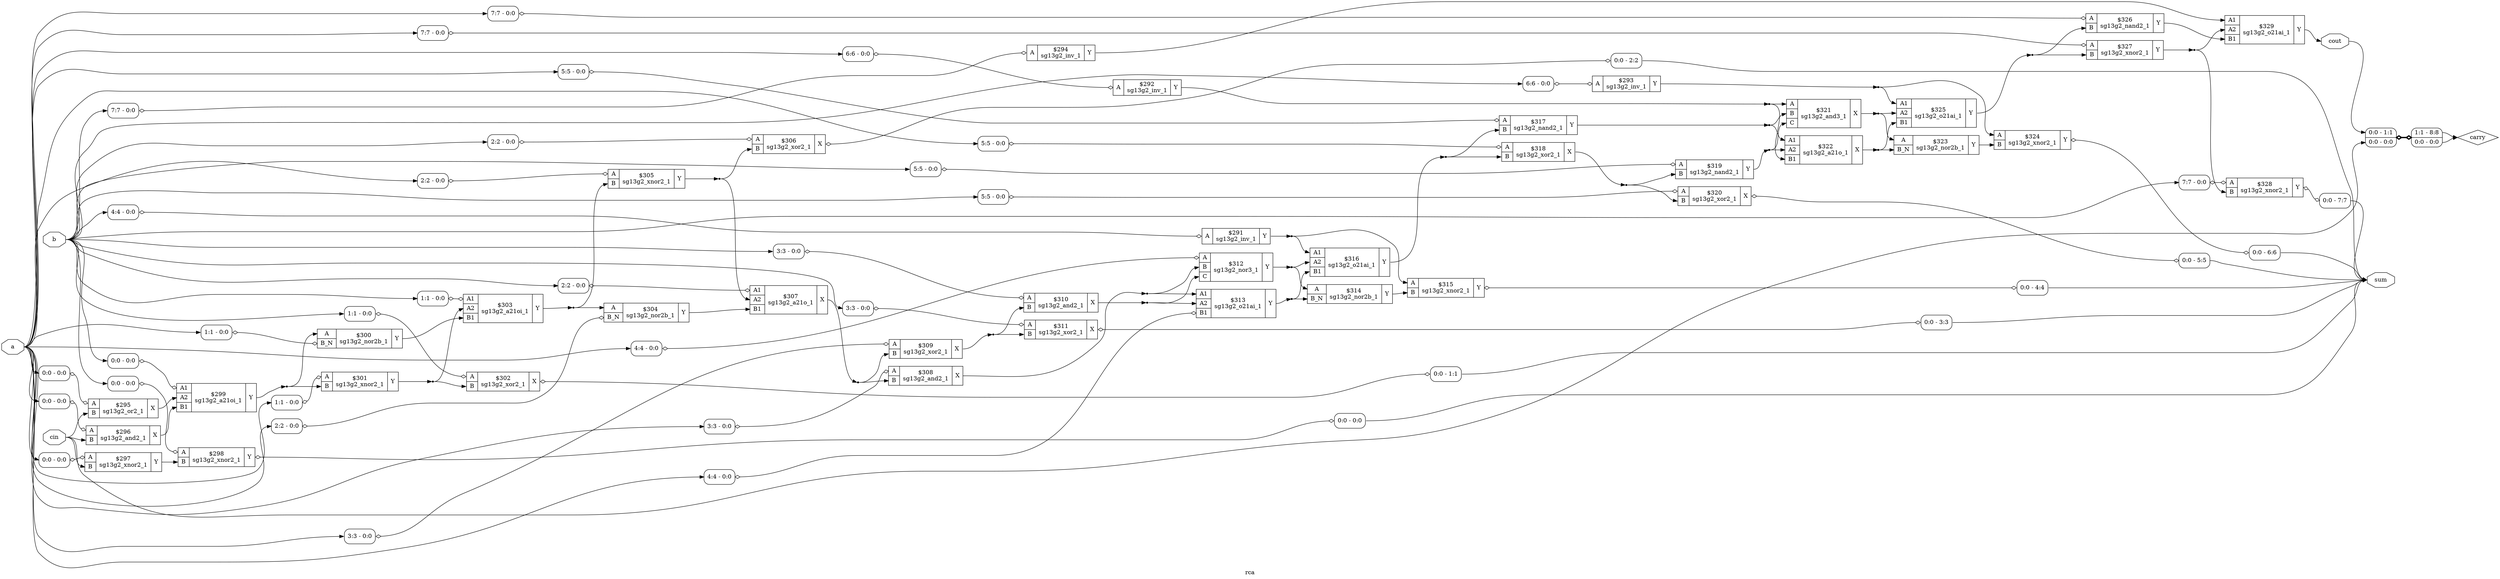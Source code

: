digraph "rca" {
label="rca";
rankdir="LR";
remincross=true;
n31 [ shape=octagon, label="a", color="black", fontcolor="black"];
n32 [ shape=octagon, label="b", color="black", fontcolor="black"];
n33 [ shape=diamond, label="carry", color="black", fontcolor="black"];
n34 [ shape=octagon, label="cin", color="black", fontcolor="black"];
n35 [ shape=octagon, label="cout", color="black", fontcolor="black"];
n36 [ shape=octagon, label="sum", color="black", fontcolor="black"];
c39 [ shape=record, label="{{<p37> A}|$291\nsg13g2_inv_1|{<p38> Y}}",  ];
x0 [ shape=record, style=rounded, label="<s0> 4:4 - 0:0 ", color="black", fontcolor="black" ];
x0:e -> c39:p37:w [arrowhead=odiamond, arrowtail=odiamond, dir=both, color="black", fontcolor="black", label=""];
c40 [ shape=record, label="{{<p37> A}|$292\nsg13g2_inv_1|{<p38> Y}}",  ];
x1 [ shape=record, style=rounded, label="<s0> 6:6 - 0:0 ", color="black", fontcolor="black" ];
x1:e -> c40:p37:w [arrowhead=odiamond, arrowtail=odiamond, dir=both, color="black", fontcolor="black", label=""];
c41 [ shape=record, label="{{<p37> A}|$293\nsg13g2_inv_1|{<p38> Y}}",  ];
x2 [ shape=record, style=rounded, label="<s0> 6:6 - 0:0 ", color="black", fontcolor="black" ];
x2:e -> c41:p37:w [arrowhead=odiamond, arrowtail=odiamond, dir=both, color="black", fontcolor="black", label=""];
c42 [ shape=record, label="{{<p37> A}|$294\nsg13g2_inv_1|{<p38> Y}}",  ];
x3 [ shape=record, style=rounded, label="<s0> 7:7 - 0:0 ", color="black", fontcolor="black" ];
x3:e -> c42:p37:w [arrowhead=odiamond, arrowtail=odiamond, dir=both, color="black", fontcolor="black", label=""];
c45 [ shape=record, label="{{<p37> A|<p43> B}|$295\nsg13g2_or2_1|{<p44> X}}",  ];
x4 [ shape=record, style=rounded, label="<s0> 0:0 - 0:0 ", color="black", fontcolor="black" ];
x4:e -> c45:p37:w [arrowhead=odiamond, arrowtail=odiamond, dir=both, color="black", fontcolor="black", label=""];
c46 [ shape=record, label="{{<p37> A|<p43> B}|$296\nsg13g2_and2_1|{<p44> X}}",  ];
x5 [ shape=record, style=rounded, label="<s0> 0:0 - 0:0 ", color="black", fontcolor="black" ];
x5:e -> c46:p37:w [arrowhead=odiamond, arrowtail=odiamond, dir=both, color="black", fontcolor="black", label=""];
c47 [ shape=record, label="{{<p37> A|<p43> B}|$297\nsg13g2_xnor2_1|{<p38> Y}}",  ];
x6 [ shape=record, style=rounded, label="<s0> 0:0 - 0:0 ", color="black", fontcolor="black" ];
x6:e -> c47:p37:w [arrowhead=odiamond, arrowtail=odiamond, dir=both, color="black", fontcolor="black", label=""];
c48 [ shape=record, label="{{<p37> A|<p43> B}|$298\nsg13g2_xnor2_1|{<p38> Y}}",  ];
x7 [ shape=record, style=rounded, label="<s0> 0:0 - 0:0 ", color="black", fontcolor="black" ];
x7:e -> c48:p37:w [arrowhead=odiamond, arrowtail=odiamond, dir=both, color="black", fontcolor="black", label=""];
x8 [ shape=record, style=rounded, label="<s0> 0:0 - 0:0 ", color="black", fontcolor="black" ];
c48:p38:e -> x8:w [arrowhead=odiamond, arrowtail=odiamond, dir=both, color="black", fontcolor="black", label=""];
c52 [ shape=record, label="{{<p49> A1|<p50> A2|<p51> B1}|$299\nsg13g2_a21oi_1|{<p38> Y}}",  ];
x9 [ shape=record, style=rounded, label="<s0> 0:0 - 0:0 ", color="black", fontcolor="black" ];
x9:e -> c52:p49:w [arrowhead=odiamond, arrowtail=odiamond, dir=both, color="black", fontcolor="black", label=""];
c54 [ shape=record, label="{{<p37> A|<p53> B_N}|$300\nsg13g2_nor2b_1|{<p38> Y}}",  ];
x10 [ shape=record, style=rounded, label="<s0> 1:1 - 0:0 ", color="black", fontcolor="black" ];
x10:e -> c54:p53:w [arrowhead=odiamond, arrowtail=odiamond, dir=both, color="black", fontcolor="black", label=""];
c55 [ shape=record, label="{{<p37> A|<p43> B}|$301\nsg13g2_xnor2_1|{<p38> Y}}",  ];
x11 [ shape=record, style=rounded, label="<s0> 1:1 - 0:0 ", color="black", fontcolor="black" ];
x11:e -> c55:p37:w [arrowhead=odiamond, arrowtail=odiamond, dir=both, color="black", fontcolor="black", label=""];
c56 [ shape=record, label="{{<p37> A|<p43> B}|$302\nsg13g2_xor2_1|{<p44> X}}",  ];
x12 [ shape=record, style=rounded, label="<s0> 1:1 - 0:0 ", color="black", fontcolor="black" ];
x12:e -> c56:p37:w [arrowhead=odiamond, arrowtail=odiamond, dir=both, color="black", fontcolor="black", label=""];
x13 [ shape=record, style=rounded, label="<s0> 0:0 - 1:1 ", color="black", fontcolor="black" ];
c56:p44:e -> x13:w [arrowhead=odiamond, arrowtail=odiamond, dir=both, color="black", fontcolor="black", label=""];
c57 [ shape=record, label="{{<p49> A1|<p50> A2|<p51> B1}|$303\nsg13g2_a21oi_1|{<p38> Y}}",  ];
x14 [ shape=record, style=rounded, label="<s0> 1:1 - 0:0 ", color="black", fontcolor="black" ];
x14:e -> c57:p49:w [arrowhead=odiamond, arrowtail=odiamond, dir=both, color="black", fontcolor="black", label=""];
c58 [ shape=record, label="{{<p37> A|<p53> B_N}|$304\nsg13g2_nor2b_1|{<p38> Y}}",  ];
x15 [ shape=record, style=rounded, label="<s0> 2:2 - 0:0 ", color="black", fontcolor="black" ];
x15:e -> c58:p53:w [arrowhead=odiamond, arrowtail=odiamond, dir=both, color="black", fontcolor="black", label=""];
c59 [ shape=record, label="{{<p37> A|<p43> B}|$305\nsg13g2_xnor2_1|{<p38> Y}}",  ];
x16 [ shape=record, style=rounded, label="<s0> 2:2 - 0:0 ", color="black", fontcolor="black" ];
x16:e -> c59:p37:w [arrowhead=odiamond, arrowtail=odiamond, dir=both, color="black", fontcolor="black", label=""];
c60 [ shape=record, label="{{<p37> A|<p43> B}|$306\nsg13g2_xor2_1|{<p44> X}}",  ];
x17 [ shape=record, style=rounded, label="<s0> 2:2 - 0:0 ", color="black", fontcolor="black" ];
x17:e -> c60:p37:w [arrowhead=odiamond, arrowtail=odiamond, dir=both, color="black", fontcolor="black", label=""];
x18 [ shape=record, style=rounded, label="<s0> 0:0 - 2:2 ", color="black", fontcolor="black" ];
c60:p44:e -> x18:w [arrowhead=odiamond, arrowtail=odiamond, dir=both, color="black", fontcolor="black", label=""];
c61 [ shape=record, label="{{<p49> A1|<p50> A2|<p51> B1}|$307\nsg13g2_a21o_1|{<p44> X}}",  ];
x19 [ shape=record, style=rounded, label="<s0> 2:2 - 0:0 ", color="black", fontcolor="black" ];
x19:e -> c61:p49:w [arrowhead=odiamond, arrowtail=odiamond, dir=both, color="black", fontcolor="black", label=""];
c62 [ shape=record, label="{{<p37> A|<p43> B}|$308\nsg13g2_and2_1|{<p44> X}}",  ];
x20 [ shape=record, style=rounded, label="<s0> 3:3 - 0:0 ", color="black", fontcolor="black" ];
x20:e -> c62:p37:w [arrowhead=odiamond, arrowtail=odiamond, dir=both, color="black", fontcolor="black", label=""];
c63 [ shape=record, label="{{<p37> A|<p43> B}|$309\nsg13g2_xor2_1|{<p44> X}}",  ];
x21 [ shape=record, style=rounded, label="<s0> 3:3 - 0:0 ", color="black", fontcolor="black" ];
x21:e -> c63:p37:w [arrowhead=odiamond, arrowtail=odiamond, dir=both, color="black", fontcolor="black", label=""];
c64 [ shape=record, label="{{<p37> A|<p43> B}|$310\nsg13g2_and2_1|{<p44> X}}",  ];
x22 [ shape=record, style=rounded, label="<s0> 3:3 - 0:0 ", color="black", fontcolor="black" ];
x22:e -> c64:p37:w [arrowhead=odiamond, arrowtail=odiamond, dir=both, color="black", fontcolor="black", label=""];
c65 [ shape=record, label="{{<p37> A|<p43> B}|$311\nsg13g2_xor2_1|{<p44> X}}",  ];
x23 [ shape=record, style=rounded, label="<s0> 3:3 - 0:0 ", color="black", fontcolor="black" ];
x23:e -> c65:p37:w [arrowhead=odiamond, arrowtail=odiamond, dir=both, color="black", fontcolor="black", label=""];
x24 [ shape=record, style=rounded, label="<s0> 0:0 - 3:3 ", color="black", fontcolor="black" ];
c65:p44:e -> x24:w [arrowhead=odiamond, arrowtail=odiamond, dir=both, color="black", fontcolor="black", label=""];
c67 [ shape=record, label="{{<p37> A|<p43> B|<p66> C}|$312\nsg13g2_nor3_1|{<p38> Y}}",  ];
x25 [ shape=record, style=rounded, label="<s0> 4:4 - 0:0 ", color="black", fontcolor="black" ];
x25:e -> c67:p37:w [arrowhead=odiamond, arrowtail=odiamond, dir=both, color="black", fontcolor="black", label=""];
c68 [ shape=record, label="{{<p49> A1|<p50> A2|<p51> B1}|$313\nsg13g2_o21ai_1|{<p38> Y}}",  ];
x26 [ shape=record, style=rounded, label="<s0> 4:4 - 0:0 ", color="black", fontcolor="black" ];
x26:e -> c68:p51:w [arrowhead=odiamond, arrowtail=odiamond, dir=both, color="black", fontcolor="black", label=""];
c69 [ shape=record, label="{{<p37> A|<p53> B_N}|$314\nsg13g2_nor2b_1|{<p38> Y}}",  ];
c70 [ shape=record, label="{{<p37> A|<p43> B}|$315\nsg13g2_xnor2_1|{<p38> Y}}",  ];
x27 [ shape=record, style=rounded, label="<s0> 0:0 - 4:4 ", color="black", fontcolor="black" ];
c70:p38:e -> x27:w [arrowhead=odiamond, arrowtail=odiamond, dir=both, color="black", fontcolor="black", label=""];
c71 [ shape=record, label="{{<p49> A1|<p50> A2|<p51> B1}|$316\nsg13g2_o21ai_1|{<p38> Y}}",  ];
c72 [ shape=record, label="{{<p37> A|<p43> B}|$317\nsg13g2_nand2_1|{<p38> Y}}",  ];
x28 [ shape=record, style=rounded, label="<s0> 5:5 - 0:0 ", color="black", fontcolor="black" ];
x28:e -> c72:p37:w [arrowhead=odiamond, arrowtail=odiamond, dir=both, color="black", fontcolor="black", label=""];
c73 [ shape=record, label="{{<p37> A|<p43> B}|$318\nsg13g2_xor2_1|{<p44> X}}",  ];
x29 [ shape=record, style=rounded, label="<s0> 5:5 - 0:0 ", color="black", fontcolor="black" ];
x29:e -> c73:p37:w [arrowhead=odiamond, arrowtail=odiamond, dir=both, color="black", fontcolor="black", label=""];
c74 [ shape=record, label="{{<p37> A|<p43> B}|$319\nsg13g2_nand2_1|{<p38> Y}}",  ];
x30 [ shape=record, style=rounded, label="<s0> 5:5 - 0:0 ", color="black", fontcolor="black" ];
x30:e -> c74:p37:w [arrowhead=odiamond, arrowtail=odiamond, dir=both, color="black", fontcolor="black", label=""];
c75 [ shape=record, label="{{<p37> A|<p43> B}|$320\nsg13g2_xor2_1|{<p44> X}}",  ];
x31 [ shape=record, style=rounded, label="<s0> 5:5 - 0:0 ", color="black", fontcolor="black" ];
x31:e -> c75:p37:w [arrowhead=odiamond, arrowtail=odiamond, dir=both, color="black", fontcolor="black", label=""];
x32 [ shape=record, style=rounded, label="<s0> 0:0 - 5:5 ", color="black", fontcolor="black" ];
c75:p44:e -> x32:w [arrowhead=odiamond, arrowtail=odiamond, dir=both, color="black", fontcolor="black", label=""];
c76 [ shape=record, label="{{<p37> A|<p43> B|<p66> C}|$321\nsg13g2_and3_1|{<p44> X}}",  ];
c77 [ shape=record, label="{{<p49> A1|<p50> A2|<p51> B1}|$322\nsg13g2_a21o_1|{<p44> X}}",  ];
c78 [ shape=record, label="{{<p37> A|<p53> B_N}|$323\nsg13g2_nor2b_1|{<p38> Y}}",  ];
c79 [ shape=record, label="{{<p37> A|<p43> B}|$324\nsg13g2_xnor2_1|{<p38> Y}}",  ];
x33 [ shape=record, style=rounded, label="<s0> 0:0 - 6:6 ", color="black", fontcolor="black" ];
c79:p38:e -> x33:w [arrowhead=odiamond, arrowtail=odiamond, dir=both, color="black", fontcolor="black", label=""];
c80 [ shape=record, label="{{<p49> A1|<p50> A2|<p51> B1}|$325\nsg13g2_o21ai_1|{<p38> Y}}",  ];
c81 [ shape=record, label="{{<p37> A|<p43> B}|$326\nsg13g2_nand2_1|{<p38> Y}}",  ];
x34 [ shape=record, style=rounded, label="<s0> 7:7 - 0:0 ", color="black", fontcolor="black" ];
x34:e -> c81:p37:w [arrowhead=odiamond, arrowtail=odiamond, dir=both, color="black", fontcolor="black", label=""];
c82 [ shape=record, label="{{<p37> A|<p43> B}|$327\nsg13g2_xnor2_1|{<p38> Y}}",  ];
x35 [ shape=record, style=rounded, label="<s0> 7:7 - 0:0 ", color="black", fontcolor="black" ];
x35:e -> c82:p37:w [arrowhead=odiamond, arrowtail=odiamond, dir=both, color="black", fontcolor="black", label=""];
c83 [ shape=record, label="{{<p37> A|<p43> B}|$328\nsg13g2_xnor2_1|{<p38> Y}}",  ];
x36 [ shape=record, style=rounded, label="<s0> 7:7 - 0:0 ", color="black", fontcolor="black" ];
x36:e -> c83:p37:w [arrowhead=odiamond, arrowtail=odiamond, dir=both, color="black", fontcolor="black", label=""];
x37 [ shape=record, style=rounded, label="<s0> 0:0 - 7:7 ", color="black", fontcolor="black" ];
c83:p38:e -> x37:w [arrowhead=odiamond, arrowtail=odiamond, dir=both, color="black", fontcolor="black", label=""];
c84 [ shape=record, label="{{<p49> A1|<p50> A2|<p51> B1}|$329\nsg13g2_o21ai_1|{<p38> Y}}",  ];
x38 [ shape=record, style=rounded, label="<s1> 0:0 - 1:1 |<s0> 0:0 - 0:0 ", color="black", fontcolor="black" ];
x39 [ shape=record, style=rounded, label="<s1> 1:1 - 8:8 |<s0> 0:0 - 0:0 ", color="black", fontcolor="black" ];
x38:e -> x39:w [arrowhead=odiamond, arrowtail=odiamond, dir=both, color="black", fontcolor="black", style="setlinewidth(3)", label=""];
n1 [ shape=point ];
c39:p38:e -> n1:w [color="black", fontcolor="black", label=""];
n1:e -> c70:p37:w [color="black", fontcolor="black", label=""];
n1:e -> c71:p49:w [color="black", fontcolor="black", label=""];
n10 [ shape=point ];
c55:p38:e -> n10:w [color="black", fontcolor="black", label=""];
n10:e -> c56:p43:w [color="black", fontcolor="black", label=""];
n10:e -> c57:p50:w [color="black", fontcolor="black", label=""];
n11 [ shape=point ];
c57:p38:e -> n11:w [color="black", fontcolor="black", label=""];
n11:e -> c58:p37:w [color="black", fontcolor="black", label=""];
n11:e -> c59:p43:w [color="black", fontcolor="black", label=""];
c58:p38:e -> c61:p51:w [color="black", fontcolor="black", label=""];
n13 [ shape=point ];
c59:p38:e -> n13:w [color="black", fontcolor="black", label=""];
n13:e -> c60:p43:w [color="black", fontcolor="black", label=""];
n13:e -> c61:p50:w [color="black", fontcolor="black", label=""];
n14 [ shape=point ];
c61:p44:e -> n14:w [color="black", fontcolor="black", label=""];
n14:e -> c62:p43:w [color="black", fontcolor="black", label=""];
n14:e -> c63:p43:w [color="black", fontcolor="black", label=""];
n15 [ shape=point ];
c62:p44:e -> n15:w [color="black", fontcolor="black", label=""];
n15:e -> c67:p43:w [color="black", fontcolor="black", label=""];
n15:e -> c68:p49:w [color="black", fontcolor="black", label=""];
n16 [ shape=point ];
c63:p44:e -> n16:w [color="black", fontcolor="black", label=""];
n16:e -> c64:p43:w [color="black", fontcolor="black", label=""];
n16:e -> c65:p43:w [color="black", fontcolor="black", label=""];
n17 [ shape=point ];
c64:p44:e -> n17:w [color="black", fontcolor="black", label=""];
n17:e -> c67:p66:w [color="black", fontcolor="black", label=""];
n17:e -> c68:p50:w [color="black", fontcolor="black", label=""];
n18 [ shape=point ];
c67:p38:e -> n18:w [color="black", fontcolor="black", label=""];
n18:e -> c69:p37:w [color="black", fontcolor="black", label=""];
n18:e -> c71:p50:w [color="black", fontcolor="black", label=""];
n19 [ shape=point ];
c68:p38:e -> n19:w [color="black", fontcolor="black", label=""];
n19:e -> c69:p53:w [color="black", fontcolor="black", label=""];
n19:e -> c71:p51:w [color="black", fontcolor="black", label=""];
n2 [ shape=point ];
c40:p38:e -> n2:w [color="black", fontcolor="black", label=""];
n2:e -> c76:p37:w [color="black", fontcolor="black", label=""];
n2:e -> c77:p51:w [color="black", fontcolor="black", label=""];
c69:p38:e -> c70:p43:w [color="black", fontcolor="black", label=""];
n21 [ shape=point ];
c71:p38:e -> n21:w [color="black", fontcolor="black", label=""];
n21:e -> c72:p43:w [color="black", fontcolor="black", label=""];
n21:e -> c73:p43:w [color="black", fontcolor="black", label=""];
n22 [ shape=point ];
c72:p38:e -> n22:w [color="black", fontcolor="black", label=""];
n22:e -> c76:p43:w [color="black", fontcolor="black", label=""];
n22:e -> c77:p49:w [color="black", fontcolor="black", label=""];
n23 [ shape=point ];
c73:p44:e -> n23:w [color="black", fontcolor="black", label=""];
n23:e -> c74:p43:w [color="black", fontcolor="black", label=""];
n23:e -> c75:p43:w [color="black", fontcolor="black", label=""];
n24 [ shape=point ];
c74:p38:e -> n24:w [color="black", fontcolor="black", label=""];
n24:e -> c76:p66:w [color="black", fontcolor="black", label=""];
n24:e -> c77:p50:w [color="black", fontcolor="black", label=""];
n25 [ shape=point ];
c76:p44:e -> n25:w [color="black", fontcolor="black", label=""];
n25:e -> c78:p37:w [color="black", fontcolor="black", label=""];
n25:e -> c80:p50:w [color="black", fontcolor="black", label=""];
n26 [ shape=point ];
c77:p44:e -> n26:w [color="black", fontcolor="black", label=""];
n26:e -> c78:p53:w [color="black", fontcolor="black", label=""];
n26:e -> c80:p51:w [color="black", fontcolor="black", label=""];
c78:p38:e -> c79:p43:w [color="black", fontcolor="black", label=""];
n28 [ shape=point ];
c80:p38:e -> n28:w [color="black", fontcolor="black", label=""];
n28:e -> c81:p43:w [color="black", fontcolor="black", label=""];
n28:e -> c82:p43:w [color="black", fontcolor="black", label=""];
c81:p38:e -> c84:p51:w [color="black", fontcolor="black", label=""];
n3 [ shape=point ];
c41:p38:e -> n3:w [color="black", fontcolor="black", label=""];
n3:e -> c79:p37:w [color="black", fontcolor="black", label=""];
n3:e -> c80:p49:w [color="black", fontcolor="black", label=""];
n30 [ shape=point ];
c82:p38:e -> n30:w [color="black", fontcolor="black", label=""];
n30:e -> c83:p43:w [color="black", fontcolor="black", label=""];
n30:e -> c84:p50:w [color="black", fontcolor="black", label=""];
n31:e -> x10:s0:w [color="black", fontcolor="black", label=""];
n31:e -> x11:s0:w [color="black", fontcolor="black", label=""];
n31:e -> x15:s0:w [color="black", fontcolor="black", label=""];
n31:e -> x16:s0:w [color="black", fontcolor="black", label=""];
n31:e -> x1:s0:w [color="black", fontcolor="black", label=""];
n31:e -> x20:s0:w [color="black", fontcolor="black", label=""];
n31:e -> x21:s0:w [color="black", fontcolor="black", label=""];
n31:e -> x25:s0:w [color="black", fontcolor="black", label=""];
n31:e -> x26:s0:w [color="black", fontcolor="black", label=""];
n31:e -> x28:s0:w [color="black", fontcolor="black", label=""];
n31:e -> x29:s0:w [color="black", fontcolor="black", label=""];
n31:e -> x34:s0:w [color="black", fontcolor="black", label=""];
n31:e -> x35:s0:w [color="black", fontcolor="black", label=""];
n31:e -> x4:s0:w [color="black", fontcolor="black", label=""];
n31:e -> x5:s0:w [color="black", fontcolor="black", label=""];
n31:e -> x6:s0:w [color="black", fontcolor="black", label=""];
n32:e -> x0:s0:w [color="black", fontcolor="black", label=""];
n32:e -> x12:s0:w [color="black", fontcolor="black", label=""];
n32:e -> x14:s0:w [color="black", fontcolor="black", label=""];
n32:e -> x17:s0:w [color="black", fontcolor="black", label=""];
n32:e -> x19:s0:w [color="black", fontcolor="black", label=""];
n32:e -> x22:s0:w [color="black", fontcolor="black", label=""];
n32:e -> x23:s0:w [color="black", fontcolor="black", label=""];
n32:e -> x2:s0:w [color="black", fontcolor="black", label=""];
n32:e -> x30:s0:w [color="black", fontcolor="black", label=""];
n32:e -> x31:s0:w [color="black", fontcolor="black", label=""];
n32:e -> x36:s0:w [color="black", fontcolor="black", label=""];
n32:e -> x3:s0:w [color="black", fontcolor="black", label=""];
n32:e -> x7:s0:w [color="black", fontcolor="black", label=""];
n32:e -> x9:s0:w [color="black", fontcolor="black", label=""];
x39:s0:e -> n33:w [color="black", fontcolor="black", label=""];
x39:s1:e -> n33:w [color="black", fontcolor="black", label=""];
n34:e -> c45:p43:w [color="black", fontcolor="black", label=""];
n34:e -> c46:p43:w [color="black", fontcolor="black", label=""];
n34:e -> c47:p43:w [color="black", fontcolor="black", label=""];
n34:e -> x38:s0:w [color="black", fontcolor="black", label=""];
c84:p38:e -> n35:w [color="black", fontcolor="black", label=""];
n35:e -> x38:s1:w [color="black", fontcolor="black", label=""];
x13:s0:e -> n36:w [color="black", fontcolor="black", label=""];
x18:s0:e -> n36:w [color="black", fontcolor="black", label=""];
x24:s0:e -> n36:w [color="black", fontcolor="black", label=""];
x27:s0:e -> n36:w [color="black", fontcolor="black", label=""];
x32:s0:e -> n36:w [color="black", fontcolor="black", label=""];
x33:s0:e -> n36:w [color="black", fontcolor="black", label=""];
x37:s0:e -> n36:w [color="black", fontcolor="black", label=""];
x8:s0:e -> n36:w [color="black", fontcolor="black", label=""];
c42:p38:e -> c84:p49:w [color="black", fontcolor="black", label=""];
c45:p44:e -> c52:p50:w [color="black", fontcolor="black", label=""];
c46:p44:e -> c52:p51:w [color="black", fontcolor="black", label=""];
c47:p38:e -> c48:p43:w [color="black", fontcolor="black", label=""];
n8 [ shape=point ];
c52:p38:e -> n8:w [color="black", fontcolor="black", label=""];
n8:e -> c54:p37:w [color="black", fontcolor="black", label=""];
n8:e -> c55:p43:w [color="black", fontcolor="black", label=""];
c54:p38:e -> c57:p51:w [color="black", fontcolor="black", label=""];
}
